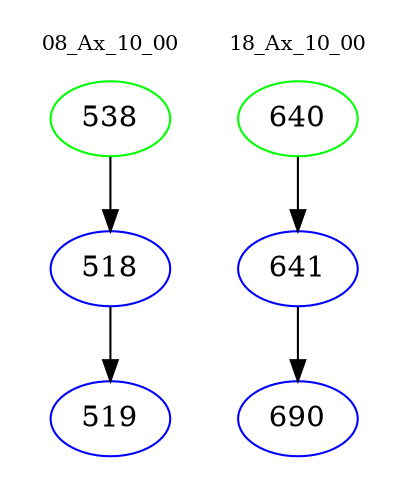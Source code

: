 digraph{
subgraph cluster_0 {
color = white
label = "08_Ax_10_00";
fontsize=10;
T0_538 [label="538", color="green"]
T0_538 -> T0_518 [color="black"]
T0_518 [label="518", color="blue"]
T0_518 -> T0_519 [color="black"]
T0_519 [label="519", color="blue"]
}
subgraph cluster_1 {
color = white
label = "18_Ax_10_00";
fontsize=10;
T1_640 [label="640", color="green"]
T1_640 -> T1_641 [color="black"]
T1_641 [label="641", color="blue"]
T1_641 -> T1_690 [color="black"]
T1_690 [label="690", color="blue"]
}
}
